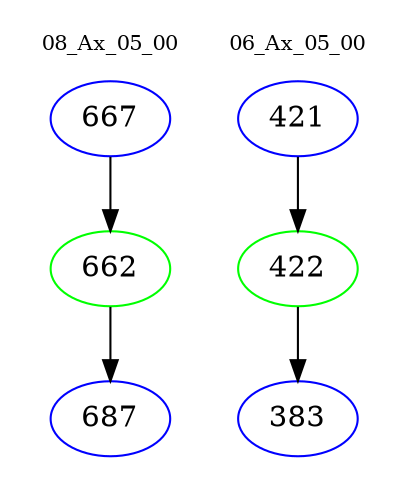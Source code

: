 digraph{
subgraph cluster_0 {
color = white
label = "08_Ax_05_00";
fontsize=10;
T0_667 [label="667", color="blue"]
T0_667 -> T0_662 [color="black"]
T0_662 [label="662", color="green"]
T0_662 -> T0_687 [color="black"]
T0_687 [label="687", color="blue"]
}
subgraph cluster_1 {
color = white
label = "06_Ax_05_00";
fontsize=10;
T1_421 [label="421", color="blue"]
T1_421 -> T1_422 [color="black"]
T1_422 [label="422", color="green"]
T1_422 -> T1_383 [color="black"]
T1_383 [label="383", color="blue"]
}
}
